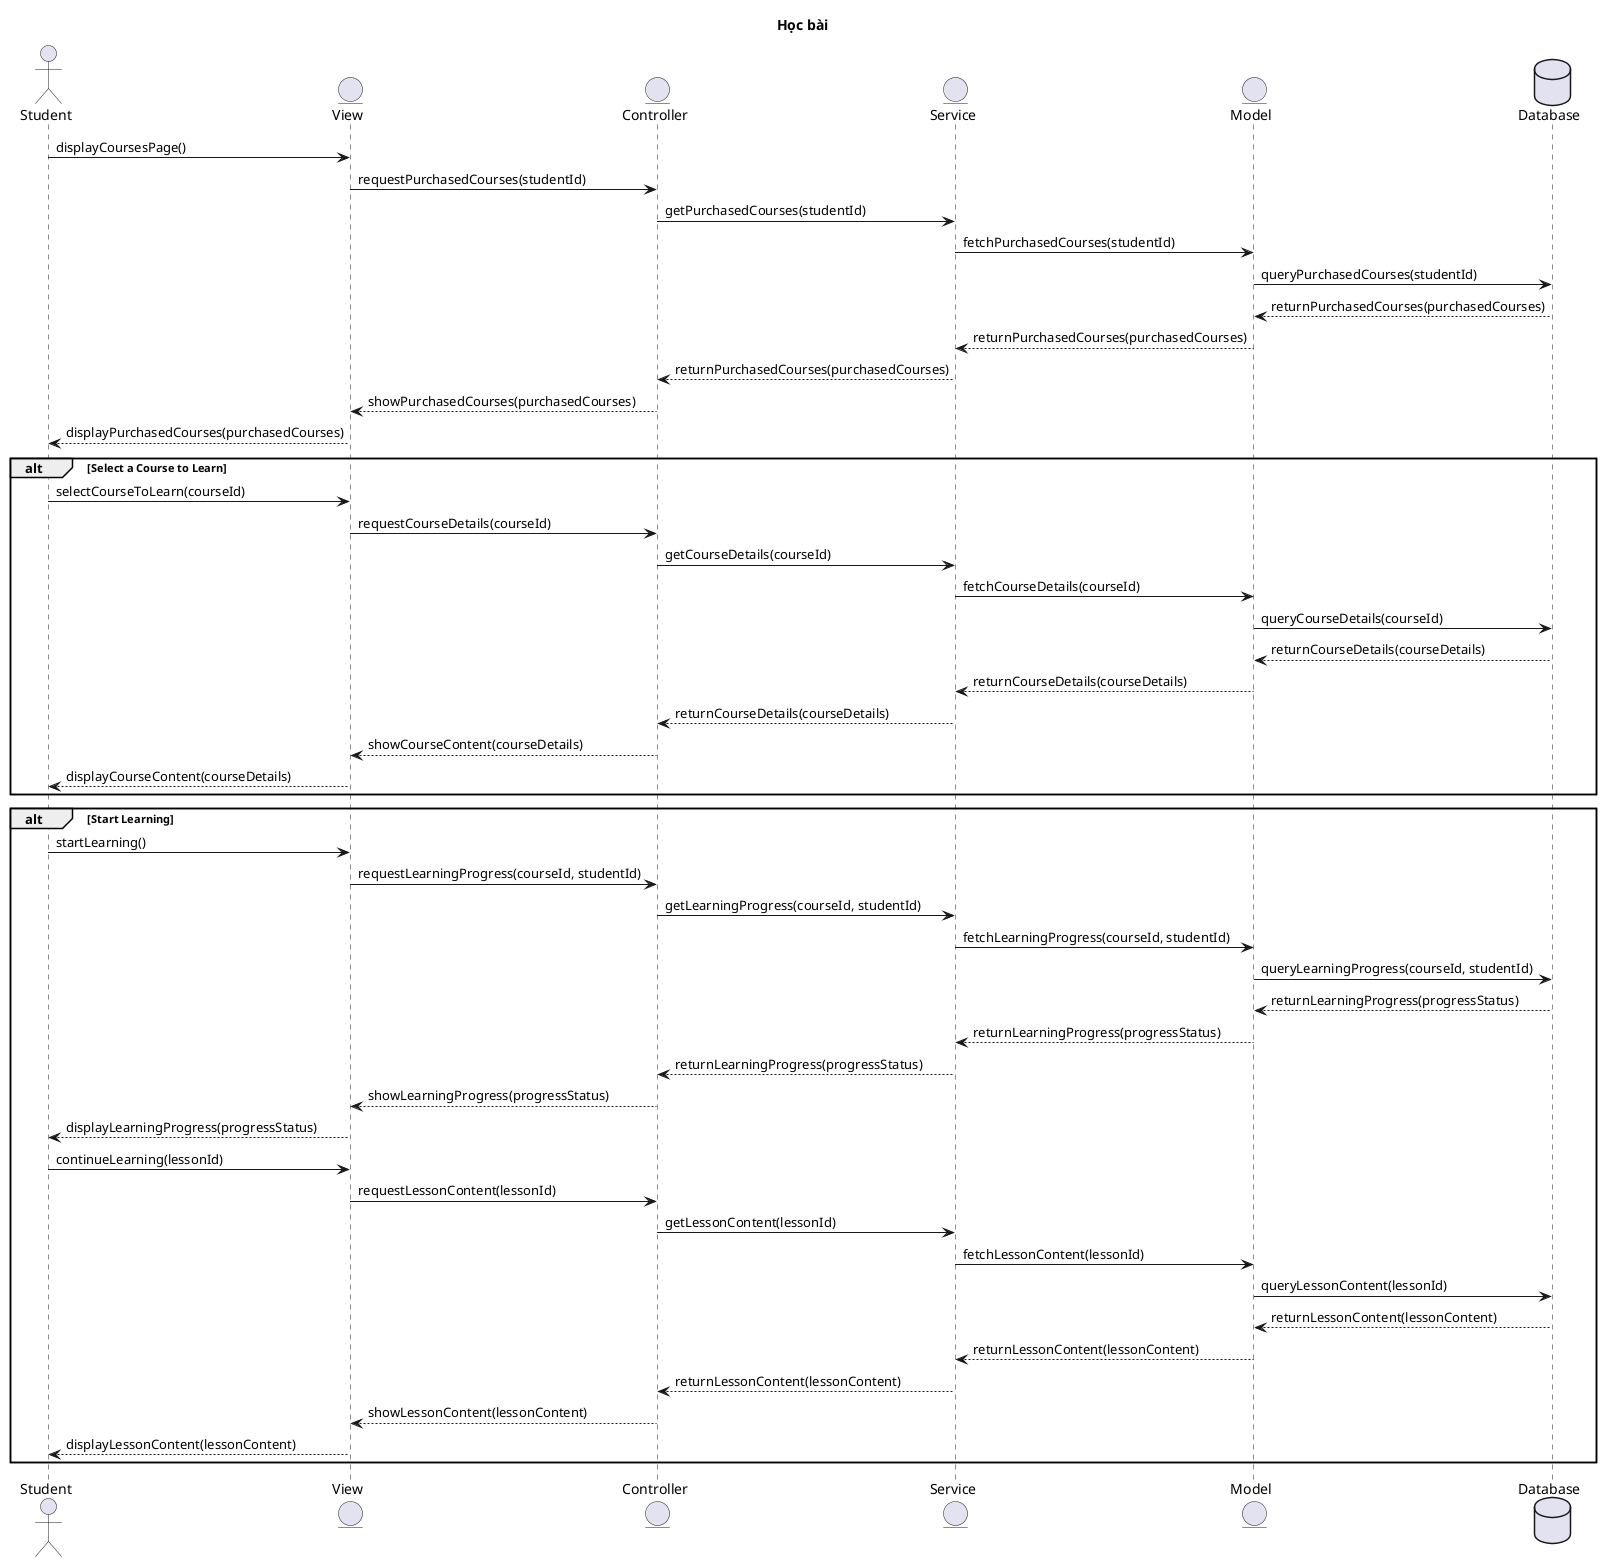 @startuml
title Học bài

actor Student
entity View
entity Controller
entity Service
entity Model
database Database

Student -> View : displayCoursesPage()
View -> Controller : requestPurchasedCourses(studentId)
Controller -> Service : getPurchasedCourses(studentId)
Service -> Model : fetchPurchasedCourses(studentId)
Model -> Database : queryPurchasedCourses(studentId)
Database --> Model : returnPurchasedCourses(purchasedCourses)
Model --> Service : returnPurchasedCourses(purchasedCourses)
Service --> Controller : returnPurchasedCourses(purchasedCourses)
Controller --> View : showPurchasedCourses(purchasedCourses)
View --> Student : displayPurchasedCourses(purchasedCourses)

alt Select a Course to Learn
    Student -> View : selectCourseToLearn(courseId)
    View -> Controller : requestCourseDetails(courseId)
    Controller -> Service : getCourseDetails(courseId)
    Service -> Model : fetchCourseDetails(courseId)
    Model -> Database : queryCourseDetails(courseId)
    Database --> Model : returnCourseDetails(courseDetails)
    Model --> Service : returnCourseDetails(courseDetails)
    Service --> Controller : returnCourseDetails(courseDetails)
    Controller --> View : showCourseContent(courseDetails)
    View --> Student : displayCourseContent(courseDetails)
end

alt Start Learning
    Student -> View : startLearning()
    View -> Controller : requestLearningProgress(courseId, studentId)
    Controller -> Service : getLearningProgress(courseId, studentId)
    Service -> Model : fetchLearningProgress(courseId, studentId)
    Model -> Database : queryLearningProgress(courseId, studentId)
    Database --> Model : returnLearningProgress(progressStatus)
    Model --> Service : returnLearningProgress(progressStatus)
    Service --> Controller : returnLearningProgress(progressStatus)
    Controller --> View : showLearningProgress(progressStatus)
    View --> Student : displayLearningProgress(progressStatus)

    Student -> View : continueLearning(lessonId)
    View -> Controller : requestLessonContent(lessonId)
    Controller -> Service : getLessonContent(lessonId)
    Service -> Model : fetchLessonContent(lessonId)
    Model -> Database : queryLessonContent(lessonId)
    Database --> Model : returnLessonContent(lessonContent)
    Model --> Service : returnLessonContent(lessonContent)
    Service --> Controller : returnLessonContent(lessonContent)
    Controller --> View : showLessonContent(lessonContent)
    View --> Student : displayLessonContent(lessonContent)
end

@enduml
